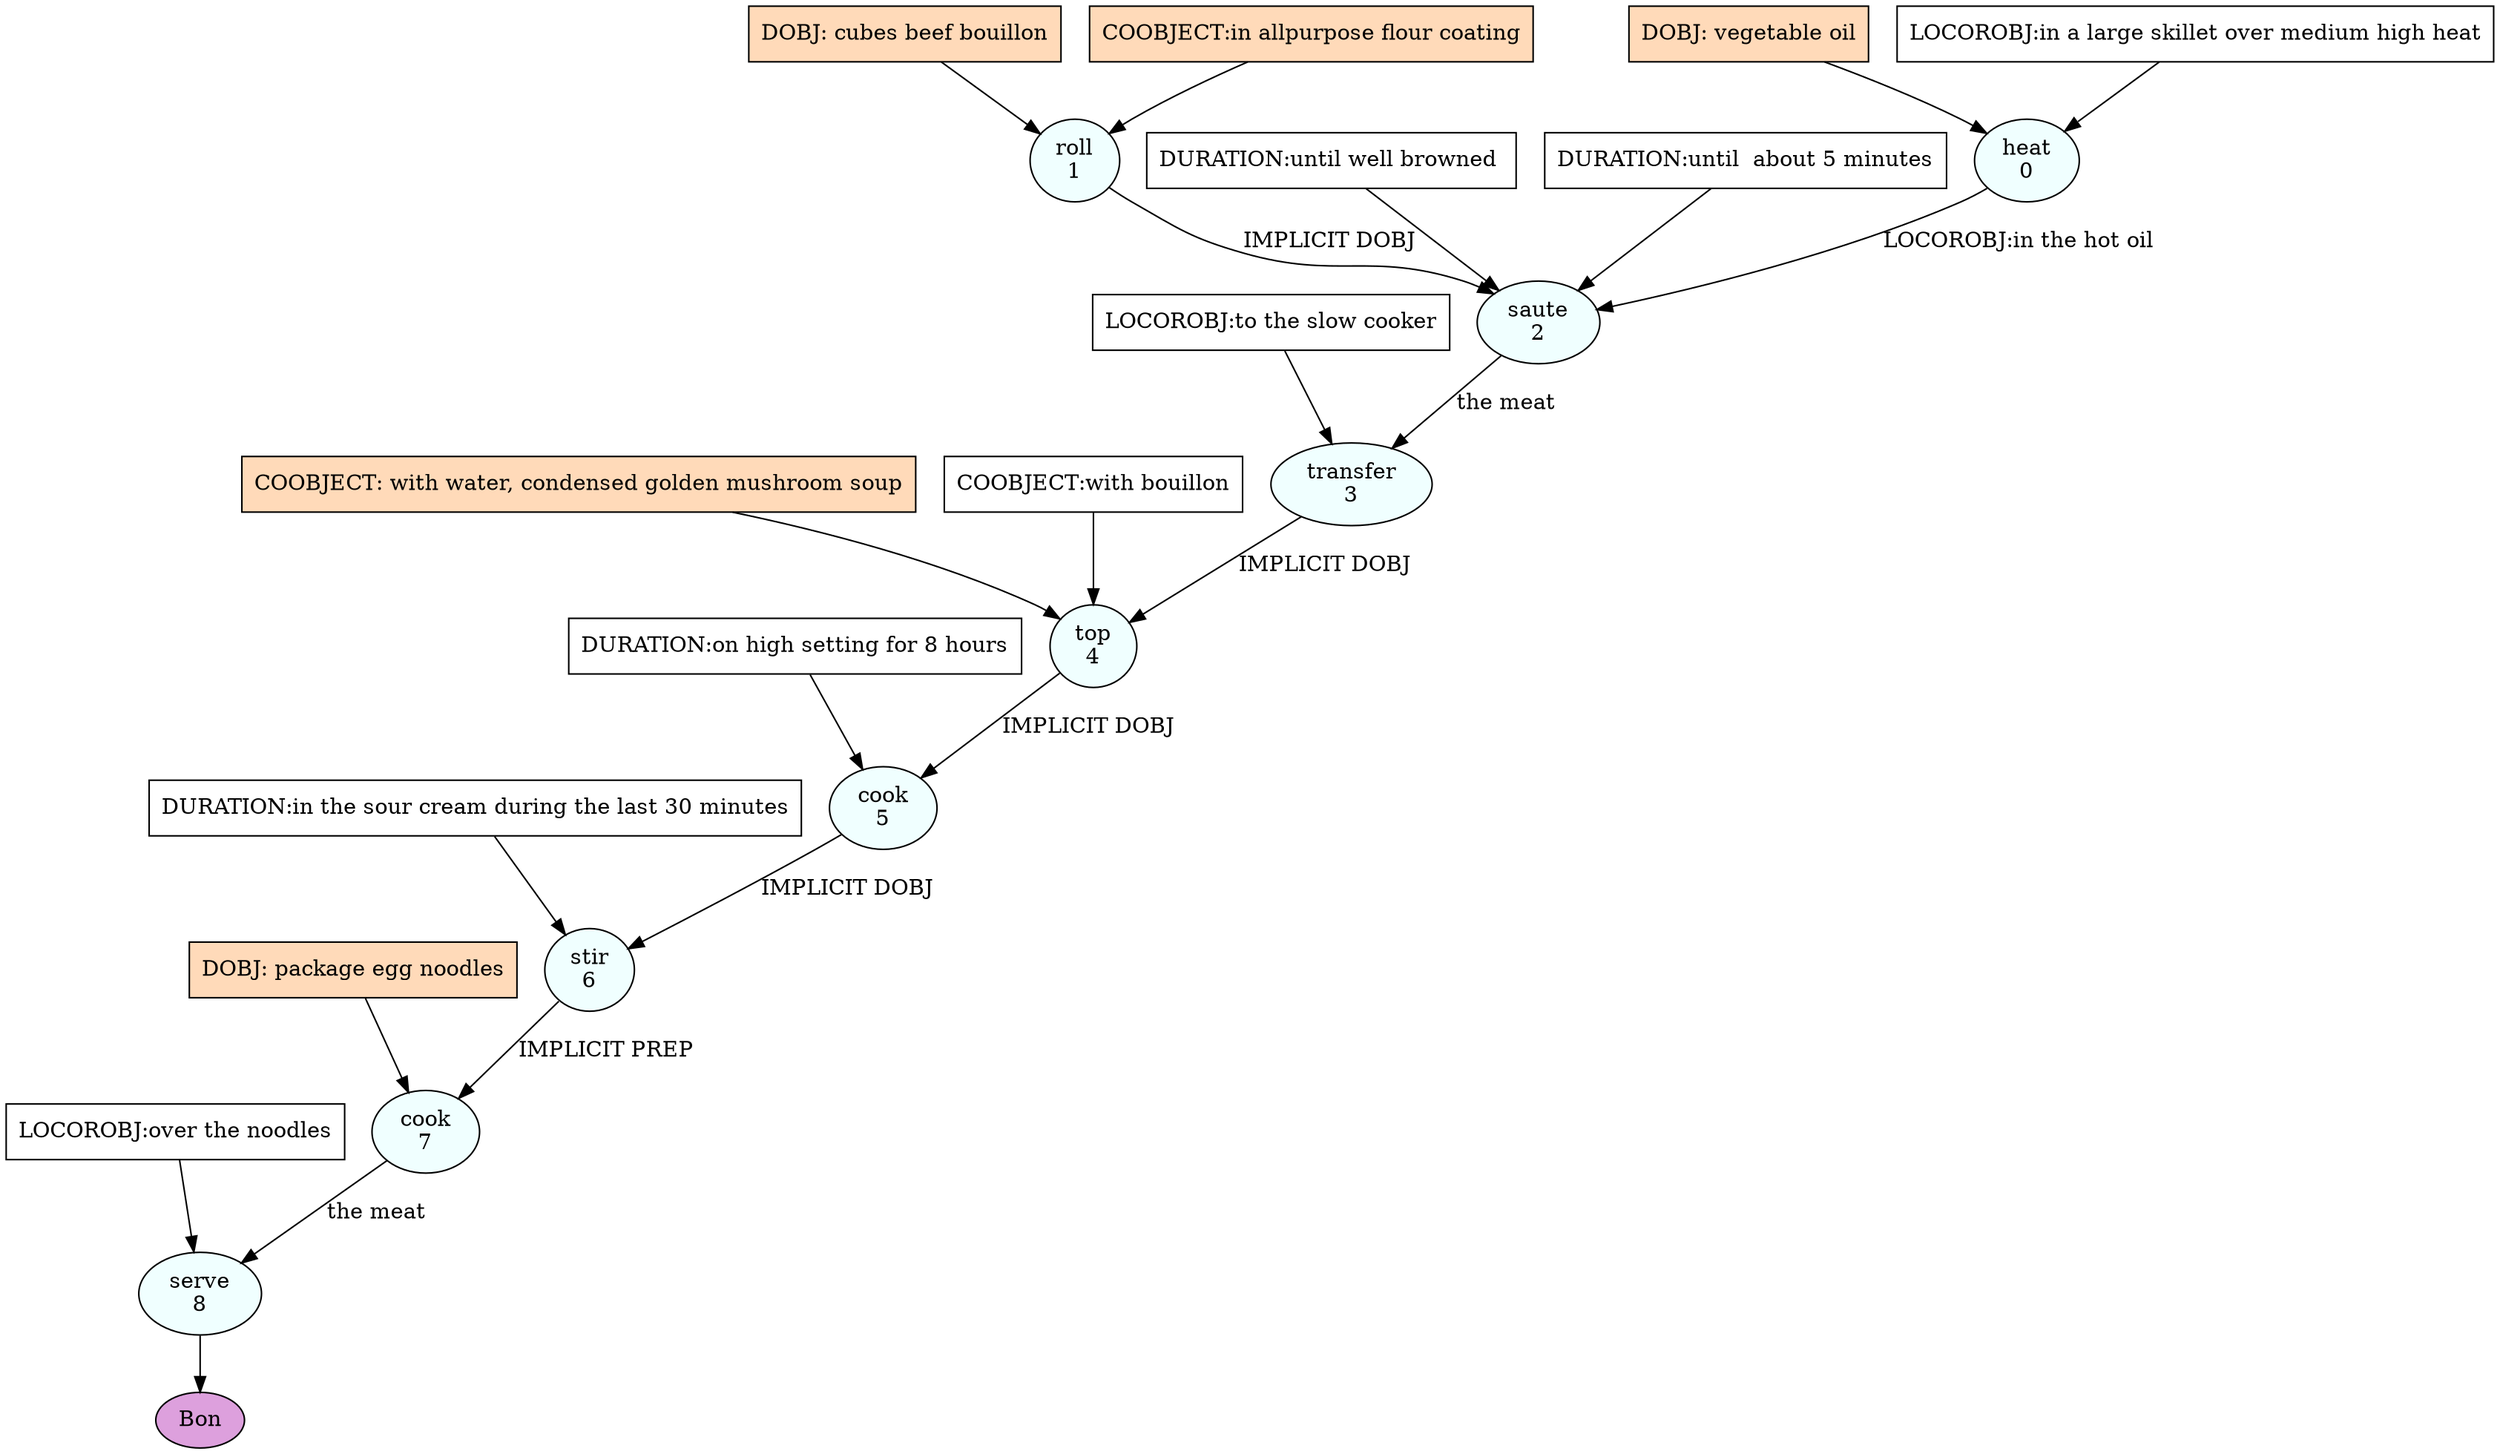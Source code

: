 digraph recipe {
E0[label="heat
0", shape=oval, style=filled, fillcolor=azure]
E1[label="roll
1", shape=oval, style=filled, fillcolor=azure]
E2[label="saute
2", shape=oval, style=filled, fillcolor=azure]
E3[label="transfer
3", shape=oval, style=filled, fillcolor=azure]
E4[label="top
4", shape=oval, style=filled, fillcolor=azure]
E5[label="cook
5", shape=oval, style=filled, fillcolor=azure]
E6[label="stir
6", shape=oval, style=filled, fillcolor=azure]
E7[label="cook
7", shape=oval, style=filled, fillcolor=azure]
E8[label="serve
8", shape=oval, style=filled, fillcolor=azure]
D0[label="DOBJ: vegetable oil", shape=box, style=filled, fillcolor=peachpuff]
D0 -> E0
P0_0[label="LOCOROBJ:in a large skillet over medium high heat", shape=box, style=filled, fillcolor=white]
P0_0 -> E0
D1[label="DOBJ: cubes beef bouillon", shape=box, style=filled, fillcolor=peachpuff]
D1 -> E1
P1_0[label="COOBJECT:in allpurpose flour coating", shape=box, style=filled, fillcolor=peachpuff]
P1_0 -> E1
E1 -> E2 [label="IMPLICIT DOBJ"]
E0 -> E2 [label="LOCOROBJ:in the hot oil"]
P2_1_0[label="DURATION:until well browned ", shape=box, style=filled, fillcolor=white]
P2_1_0 -> E2
P2_1_1[label="DURATION:until  about 5 minutes", shape=box, style=filled, fillcolor=white]
P2_1_1 -> E2
E2 -> E3 [label="the meat"]
P3_0_0[label="LOCOROBJ:to the slow cooker", shape=box, style=filled, fillcolor=white]
P3_0_0 -> E3
E3 -> E4 [label="IMPLICIT DOBJ"]
P4_0_ing[label="COOBJECT: with water, condensed golden mushroom soup", shape=box, style=filled, fillcolor=peachpuff]
P4_0_ing -> E4
P4_0_0[label="COOBJECT:with bouillon", shape=box, style=filled, fillcolor=white]
P4_0_0 -> E4
E4 -> E5 [label="IMPLICIT DOBJ"]
P5_0_0[label="DURATION:on high setting for 8 hours", shape=box, style=filled, fillcolor=white]
P5_0_0 -> E5
E5 -> E6 [label="IMPLICIT DOBJ"]
P6_0_0[label="DURATION:in the sour cream during the last 30 minutes", shape=box, style=filled, fillcolor=white]
P6_0_0 -> E6
D7_ing[label="DOBJ: package egg noodles", shape=box, style=filled, fillcolor=peachpuff]
D7_ing -> E7
E6 -> E7 [label="IMPLICIT PREP"]
E7 -> E8 [label="the meat"]
P8_0_0[label="LOCOROBJ:over the noodles", shape=box, style=filled, fillcolor=white]
P8_0_0 -> E8
EOR[label="Bon", shape=oval, style=filled, fillcolor=plum]
E8 -> EOR
}
